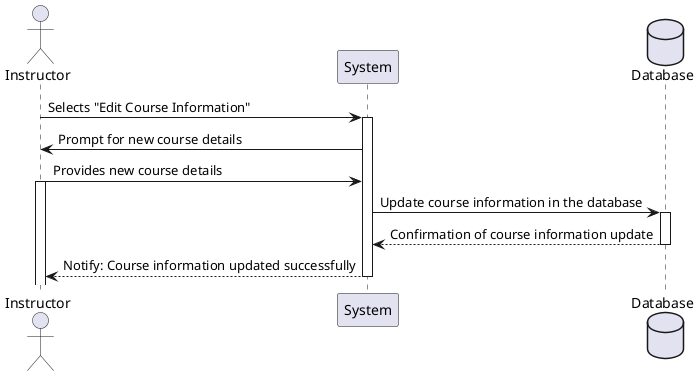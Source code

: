 @startuml
actor Instructor as Instructor
participant "System" as System
database Database as DB

Instructor -> System: Selects "Edit Course Information"
activate System

System -> Instructor: Prompt for new course details
Instructor -> System: Provides new course details
activate Instructor

System -> DB: Update course information in the database
activate DB
DB --> System: Confirmation of course information update
deactivate DB

System --> Instructor: Notify: Course information updated successfully

deactivate System
@enduml

